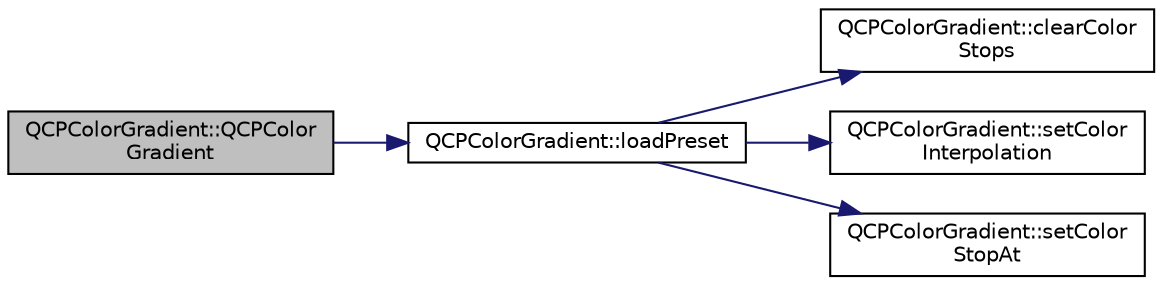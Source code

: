 digraph "QCPColorGradient::QCPColorGradient"
{
  edge [fontname="Helvetica",fontsize="10",labelfontname="Helvetica",labelfontsize="10"];
  node [fontname="Helvetica",fontsize="10",shape=record];
  rankdir="LR";
  Node0 [label="QCPColorGradient::QCPColor\lGradient",height=0.2,width=0.4,color="black", fillcolor="grey75", style="filled", fontcolor="black"];
  Node0 -> Node1 [color="midnightblue",fontsize="10",style="solid",fontname="Helvetica"];
  Node1 [label="QCPColorGradient::loadPreset",height=0.2,width=0.4,color="black", fillcolor="white", style="filled",URL="$df/d78/class_q_c_p_color_gradient.html#aa0aeec1528241728b9671bf8e60b1622"];
  Node1 -> Node2 [color="midnightblue",fontsize="10",style="solid",fontname="Helvetica"];
  Node2 [label="QCPColorGradient::clearColor\lStops",height=0.2,width=0.4,color="black", fillcolor="white", style="filled",URL="$df/d78/class_q_c_p_color_gradient.html#a939213e85f0d1279519d555c5fcfb6ad"];
  Node1 -> Node3 [color="midnightblue",fontsize="10",style="solid",fontname="Helvetica"];
  Node3 [label="QCPColorGradient::setColor\lInterpolation",height=0.2,width=0.4,color="black", fillcolor="white", style="filled",URL="$df/d78/class_q_c_p_color_gradient.html#aa13fda86406e1d896a465a409ae63b38"];
  Node1 -> Node4 [color="midnightblue",fontsize="10",style="solid",fontname="Helvetica"];
  Node4 [label="QCPColorGradient::setColor\lStopAt",height=0.2,width=0.4,color="black", fillcolor="white", style="filled",URL="$df/d78/class_q_c_p_color_gradient.html#a3b48be5e78079db1bb2a1188a4c3390e"];
}
